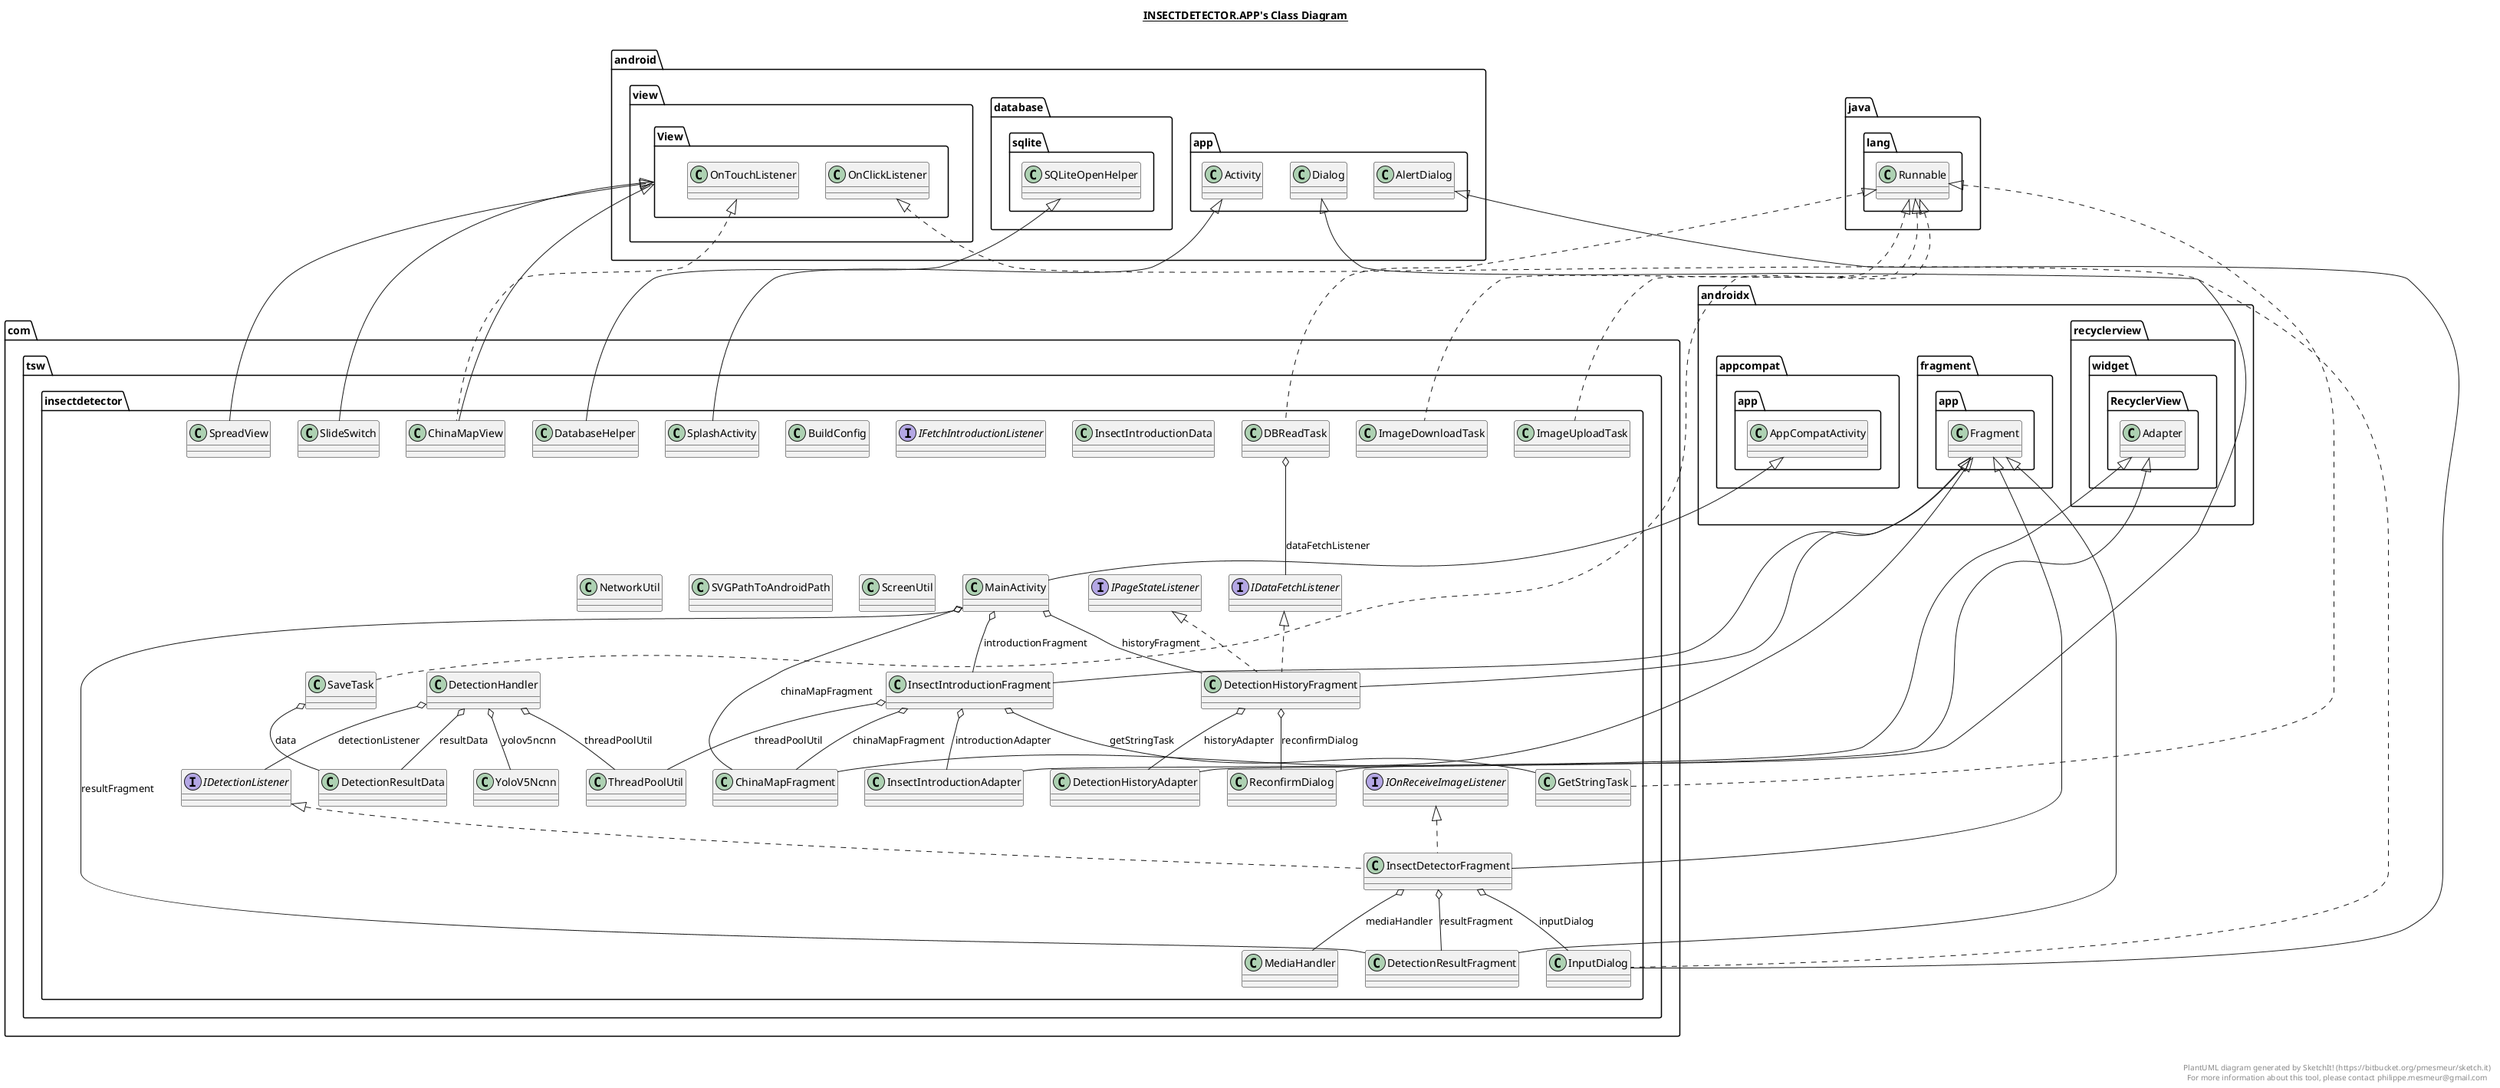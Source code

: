 @startuml

title __INSECTDETECTOR.APP's Class Diagram__\n

  namespace com.tsw.insectdetector {
    class com.tsw.insectdetector.BuildConfig {
    }
  }
  

  namespace com.tsw.insectdetector {
    class com.tsw.insectdetector.ChinaMapFragment {
    }
  }
  

  namespace com.tsw.insectdetector {
    class com.tsw.insectdetector.ChinaMapView {
    }
  }
  

  namespace com.tsw.insectdetector {
    class com.tsw.insectdetector.DBReadTask {
    }
  }
  

  namespace com.tsw.insectdetector {
    class com.tsw.insectdetector.DatabaseHelper {
    }
  }
  

  namespace com.tsw.insectdetector {
    class com.tsw.insectdetector.DetectionHandler {
    }
  }
  

  namespace com.tsw.insectdetector {
    class com.tsw.insectdetector.DetectionHistoryAdapter {
    }
  }
  

  namespace com.tsw.insectdetector {
    class com.tsw.insectdetector.DetectionHistoryFragment {
    }
  }
  

  namespace com.tsw.insectdetector {
    class com.tsw.insectdetector.DetectionResultData {
    }
  }
  

  namespace com.tsw.insectdetector {
    class com.tsw.insectdetector.DetectionResultFragment {
    }
  }
  

  namespace com.tsw.insectdetector {
    class com.tsw.insectdetector.GetStringTask {
    }
  }
  

  namespace com.tsw.insectdetector {
    interface com.tsw.insectdetector.IDataFetchListener {
    }
  }
  

  namespace com.tsw.insectdetector {
    interface com.tsw.insectdetector.IDetectionListener {
    }
  }
  

  namespace com.tsw.insectdetector {
    interface com.tsw.insectdetector.IFetchIntroductionListener {
    }
  }
  

  namespace com.tsw.insectdetector {
    interface com.tsw.insectdetector.IOnReceiveImageListener {
    }
  }
  

  namespace com.tsw.insectdetector {
    interface com.tsw.insectdetector.IPageStateListener {
    }
  }
  

  namespace com.tsw.insectdetector {
    class com.tsw.insectdetector.ImageDownloadTask {
    }
  }
  

  namespace com.tsw.insectdetector {
    class com.tsw.insectdetector.ImageUploadTask {
    }
  }
  

  namespace com.tsw.insectdetector {
    class com.tsw.insectdetector.InputDialog {
    }
  }
  

  namespace com.tsw.insectdetector {
    class com.tsw.insectdetector.InsectDetectorFragment {
    }
  }
  

  namespace com.tsw.insectdetector {
    class com.tsw.insectdetector.InsectIntroductionAdapter {
    }
  }
  

  namespace com.tsw.insectdetector {
    class com.tsw.insectdetector.InsectIntroductionData {
    }
  }
  

  namespace com.tsw.insectdetector {
    class com.tsw.insectdetector.InsectIntroductionFragment {
    }
  }
  

  namespace com.tsw.insectdetector {
    class com.tsw.insectdetector.MainActivity {
    }
  }
  

  namespace com.tsw.insectdetector {
    class com.tsw.insectdetector.MediaHandler {
    }
  }
  

  namespace com.tsw.insectdetector {
    class com.tsw.insectdetector.NetworkUtil {
    }
  }
  

  namespace com.tsw.insectdetector {
    class com.tsw.insectdetector.ReconfirmDialog {
    }
  }
  

  namespace com.tsw.insectdetector {
    class com.tsw.insectdetector.SVGPathToAndroidPath {
    }
  }
  

  namespace com.tsw.insectdetector {
    class com.tsw.insectdetector.SaveTask {
    }
  }
  

  namespace com.tsw.insectdetector {
    class com.tsw.insectdetector.ScreenUtil {
    }
  }
  

  namespace com.tsw.insectdetector {
    class com.tsw.insectdetector.SlideSwitch {
    }
  }
  

  namespace com.tsw.insectdetector {
    class com.tsw.insectdetector.SplashActivity {
    }
  }
  

  namespace com.tsw.insectdetector {
    class com.tsw.insectdetector.SpreadView {
    }
  }
  

  namespace com.tsw.insectdetector {
    class com.tsw.insectdetector.ThreadPoolUtil {
    }
  }
  

  namespace com.tsw.insectdetector {
    class com.tsw.insectdetector.YoloV5Ncnn {
    }
  }
  

  com.tsw.insectdetector.ChinaMapFragment -up-|> androidx.fragment.app.Fragment
  com.tsw.insectdetector.ChinaMapView .up.|> android.view.View.OnTouchListener
  com.tsw.insectdetector.ChinaMapView -up-|> android.view.View
  com.tsw.insectdetector.ChinaMapView o-- com.tsw.insectdetector.ChinaMapView.OnProvinceSelectedListener : xOnProvinceSelectedListener
  com.tsw.insectdetector.DBReadTask .up.|> java.lang.Runnable
  com.tsw.insectdetector.DBReadTask o-- com.tsw.insectdetector.IDataFetchListener : dataFetchListener
  com.tsw.insectdetector.DatabaseHelper -up-|> android.database.sqlite.SQLiteOpenHelper
  com.tsw.insectdetector.DetectionHandler o-- com.tsw.insectdetector.IDetectionListener : detectionListener
  com.tsw.insectdetector.DetectionHandler o-- com.tsw.insectdetector.DetectionResultData : resultData
  com.tsw.insectdetector.DetectionHandler o-- com.tsw.insectdetector.ThreadPoolUtil : threadPoolUtil
  com.tsw.insectdetector.DetectionHandler o-- com.tsw.insectdetector.YoloV5Ncnn : yolov5ncnn
  com.tsw.insectdetector.DetectionHistoryAdapter -up-|> androidx.recyclerview.widget.RecyclerView.Adapter
  com.tsw.insectdetector.DetectionHistoryFragment .up.|> com.tsw.insectdetector.IDataFetchListener
  com.tsw.insectdetector.DetectionHistoryFragment .up.|> com.tsw.insectdetector.IPageStateListener
  com.tsw.insectdetector.DetectionHistoryFragment -up-|> androidx.fragment.app.Fragment
  com.tsw.insectdetector.DetectionHistoryFragment o-- com.tsw.insectdetector.DetectionHistoryAdapter : historyAdapter
  com.tsw.insectdetector.DetectionHistoryFragment o-- com.tsw.insectdetector.ReconfirmDialog : reconfirmDialog
  com.tsw.insectdetector.DetectionResultFragment -up-|> androidx.fragment.app.Fragment
  com.tsw.insectdetector.GetStringTask .up.|> java.lang.Runnable
  com.tsw.insectdetector.GetStringTask o-- com.tsw.insectdetector.GetStringTask.IGetStringListener : iGetStringListener
  com.tsw.insectdetector.ImageDownloadTask .up.|> java.lang.Runnable
  com.tsw.insectdetector.ImageDownloadTask o-- com.tsw.insectdetector.ImageDownloadTask.IDownloadListener : downloadListener
  com.tsw.insectdetector.ImageUploadTask .up.|> java.lang.Runnable
  com.tsw.insectdetector.ImageUploadTask o-- com.tsw.insectdetector.ImageUploadTask.IUploadListener : uploadListener
  com.tsw.insectdetector.InputDialog .up.|> android.view.View.OnClickListener
  com.tsw.insectdetector.InputDialog -up-|> android.app.AlertDialog
  com.tsw.insectdetector.InputDialog o-- com.tsw.insectdetector.InputDialog.InputCallback : callBack
  com.tsw.insectdetector.InsectDetectorFragment .up.|> com.tsw.insectdetector.IDetectionListener
  com.tsw.insectdetector.InsectDetectorFragment .up.|> com.tsw.insectdetector.IOnReceiveImageListener
  com.tsw.insectdetector.InsectDetectorFragment -up-|> androidx.fragment.app.Fragment
  com.tsw.insectdetector.InsectDetectorFragment o-- com.tsw.insectdetector.InputDialog : inputDialog
  com.tsw.insectdetector.InsectDetectorFragment o-- com.tsw.insectdetector.MediaHandler : mediaHandler
  com.tsw.insectdetector.InsectDetectorFragment o-- com.tsw.insectdetector.DetectionResultFragment : resultFragment
  com.tsw.insectdetector.InsectIntroductionAdapter -up-|> androidx.recyclerview.widget.RecyclerView.Adapter
  com.tsw.insectdetector.InsectIntroductionFragment -up-|> androidx.fragment.app.Fragment
  com.tsw.insectdetector.InsectIntroductionFragment o-- com.tsw.insectdetector.ChinaMapFragment : chinaMapFragment
  com.tsw.insectdetector.InsectIntroductionFragment o-- com.tsw.insectdetector.GetStringTask : getStringTask
  com.tsw.insectdetector.InsectIntroductionFragment o-- com.tsw.insectdetector.InsectIntroductionAdapter : introductionAdapter
  com.tsw.insectdetector.InsectIntroductionFragment o-- com.tsw.insectdetector.ThreadPoolUtil : threadPoolUtil
  com.tsw.insectdetector.MainActivity -up-|> androidx.appcompat.app.AppCompatActivity
  com.tsw.insectdetector.MainActivity o-- com.tsw.insectdetector.ChinaMapFragment : chinaMapFragment
  com.tsw.insectdetector.MainActivity o-- com.tsw.insectdetector.DetectionHistoryFragment : historyFragment
  com.tsw.insectdetector.MainActivity o-- com.tsw.insectdetector.InsectIntroductionFragment : introductionFragment
  com.tsw.insectdetector.MainActivity o-- com.tsw.insectdetector.DetectionResultFragment : resultFragment
  com.tsw.insectdetector.ReconfirmDialog -up-|> android.app.Dialog
  com.tsw.insectdetector.ReconfirmDialog o-- com.tsw.insectdetector.ReconfirmDialog.onNoOnclickListener : noOnclickListener
  com.tsw.insectdetector.ReconfirmDialog o-- com.tsw.insectdetector.ReconfirmDialog.onYesOnclickListener : yesOnclickListener
  com.tsw.insectdetector.SaveTask .up.|> java.lang.Runnable
  com.tsw.insectdetector.SaveTask o-- com.tsw.insectdetector.DetectionResultData : data
  com.tsw.insectdetector.SlideSwitch -up-|> android.view.View
  com.tsw.insectdetector.SlideSwitch o-- com.tsw.insectdetector.SlideSwitch.OnStateChangedListener : onStateChangedListener
  com.tsw.insectdetector.SplashActivity -up-|> android.app.Activity
  com.tsw.insectdetector.SpreadView -up-|> android.view.View


right footer


PlantUML diagram generated by SketchIt! (https://bitbucket.org/pmesmeur/sketch.it)
For more information about this tool, please contact philippe.mesmeur@gmail.com
endfooter

@enduml
